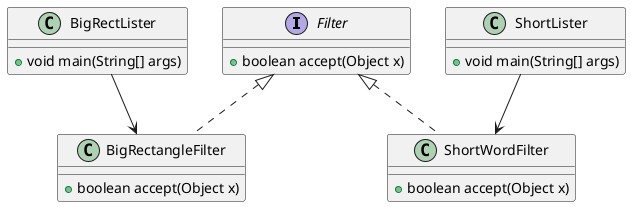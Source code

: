 @startuml

interface Filter {
    + boolean accept(Object x)
}

class BigRectangleFilter {
    + boolean accept(Object x)
}

class BigRectLister {
    + void main(String[] args)
}

class ShortWordFilter {
    + boolean accept(Object x)
}

class ShortLister {
    + void main(String[] args)
}

Filter <|.. BigRectangleFilter
Filter <|.. ShortWordFilter
BigRectLister --> BigRectangleFilter
ShortLister --> ShortWordFilter

@enduml